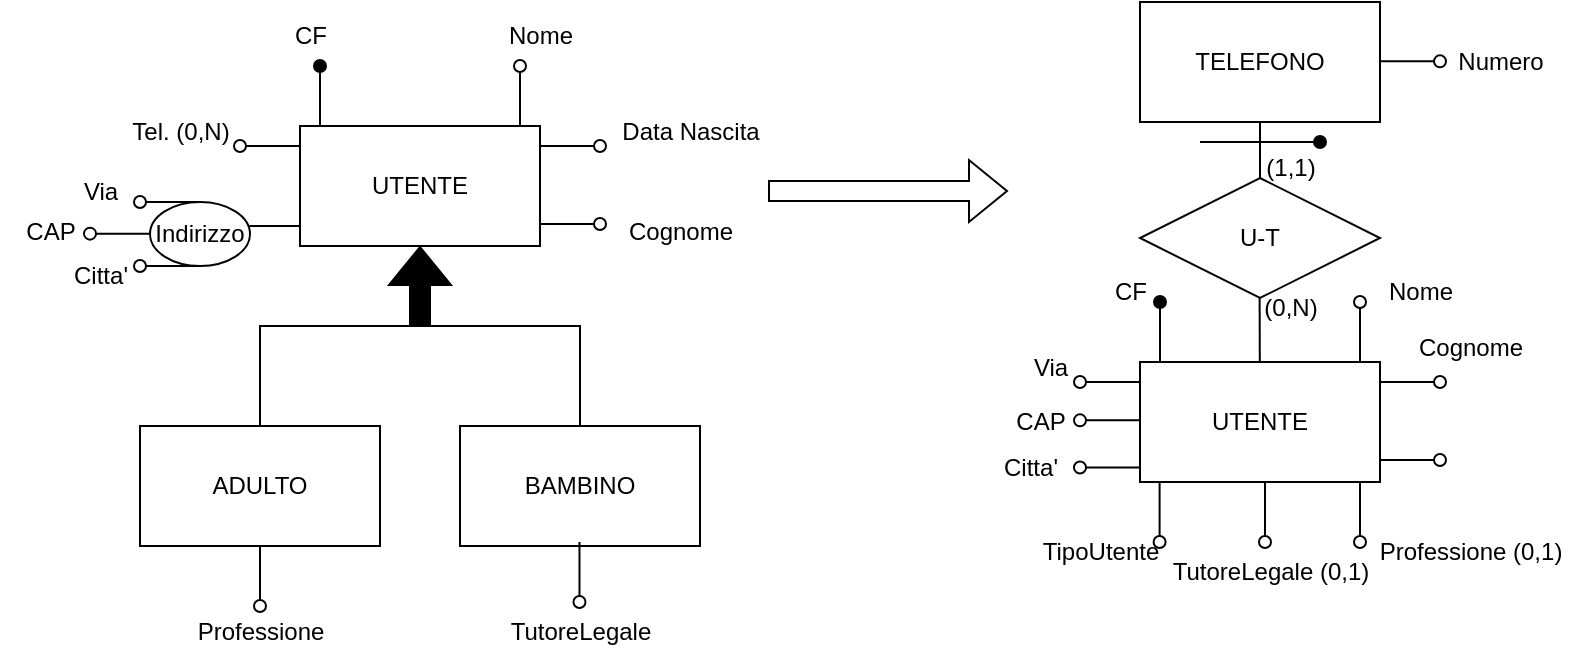 <mxfile version="26.0.11">
  <diagram name="Pagina-1" id="iFRCBZfkcTLyciFwf0aI">
    <mxGraphModel dx="2020" dy="743" grid="1" gridSize="10" guides="1" tooltips="1" connect="1" arrows="1" fold="1" page="1" pageScale="1" pageWidth="827" pageHeight="1169" math="0" shadow="0">
      <root>
        <mxCell id="0" />
        <mxCell id="1" parent="0" />
        <mxCell id="Z37jQZA_M-lKvdJ-PT8z-1" value="UTENTE" style="rounded=0;whiteSpace=wrap;html=1;" vertex="1" parent="1">
          <mxGeometry x="120" y="160" width="120" height="60" as="geometry" />
        </mxCell>
        <mxCell id="Z37jQZA_M-lKvdJ-PT8z-2" value="" style="shape=flexArrow;endArrow=classic;html=1;rounded=0;fillColor=#000000;" edge="1" parent="1">
          <mxGeometry width="50" height="50" relative="1" as="geometry">
            <mxPoint x="180" y="260" as="sourcePoint" />
            <mxPoint x="180" y="220" as="targetPoint" />
          </mxGeometry>
        </mxCell>
        <mxCell id="Z37jQZA_M-lKvdJ-PT8z-3" value="" style="endArrow=none;html=1;rounded=0;" edge="1" parent="1">
          <mxGeometry width="50" height="50" relative="1" as="geometry">
            <mxPoint x="100" y="310" as="sourcePoint" />
            <mxPoint x="180" y="260" as="targetPoint" />
            <Array as="points">
              <mxPoint x="100" y="260" />
            </Array>
          </mxGeometry>
        </mxCell>
        <mxCell id="Z37jQZA_M-lKvdJ-PT8z-4" value="" style="endArrow=none;html=1;rounded=0;" edge="1" parent="1">
          <mxGeometry width="50" height="50" relative="1" as="geometry">
            <mxPoint x="260" y="310" as="sourcePoint" />
            <mxPoint x="180" y="260" as="targetPoint" />
            <Array as="points">
              <mxPoint x="260" y="260" />
              <mxPoint x="230" y="260" />
            </Array>
          </mxGeometry>
        </mxCell>
        <mxCell id="Z37jQZA_M-lKvdJ-PT8z-5" value="ADULTO" style="rounded=0;whiteSpace=wrap;html=1;" vertex="1" parent="1">
          <mxGeometry x="40" y="310" width="120" height="60" as="geometry" />
        </mxCell>
        <mxCell id="Z37jQZA_M-lKvdJ-PT8z-6" value="BAMBINO" style="rounded=0;whiteSpace=wrap;html=1;" vertex="1" parent="1">
          <mxGeometry x="200" y="310" width="120" height="60" as="geometry" />
        </mxCell>
        <mxCell id="Z37jQZA_M-lKvdJ-PT8z-7" value="" style="endArrow=oval;html=1;rounded=0;endFill=1;" edge="1" parent="1">
          <mxGeometry width="50" height="50" relative="1" as="geometry">
            <mxPoint x="130" y="160" as="sourcePoint" />
            <mxPoint x="130" y="130" as="targetPoint" />
          </mxGeometry>
        </mxCell>
        <mxCell id="Z37jQZA_M-lKvdJ-PT8z-8" value="CF" style="text;html=1;align=center;verticalAlign=middle;resizable=0;points=[];autosize=1;strokeColor=none;fillColor=none;" vertex="1" parent="1">
          <mxGeometry x="105" y="100" width="40" height="30" as="geometry" />
        </mxCell>
        <mxCell id="Z37jQZA_M-lKvdJ-PT8z-9" value="Nome" style="text;html=1;align=center;verticalAlign=middle;resizable=0;points=[];autosize=1;strokeColor=none;fillColor=none;" vertex="1" parent="1">
          <mxGeometry x="210" y="100" width="60" height="30" as="geometry" />
        </mxCell>
        <mxCell id="Z37jQZA_M-lKvdJ-PT8z-10" value="" style="endArrow=oval;html=1;rounded=0;endFill=0;" edge="1" parent="1">
          <mxGeometry width="50" height="50" relative="1" as="geometry">
            <mxPoint x="230" y="160" as="sourcePoint" />
            <mxPoint x="230" y="130" as="targetPoint" />
          </mxGeometry>
        </mxCell>
        <mxCell id="Z37jQZA_M-lKvdJ-PT8z-11" value="Cognome" style="text;html=1;align=center;verticalAlign=middle;resizable=0;points=[];autosize=1;strokeColor=none;fillColor=none;" vertex="1" parent="1">
          <mxGeometry x="270" y="198" width="80" height="30" as="geometry" />
        </mxCell>
        <mxCell id="Z37jQZA_M-lKvdJ-PT8z-12" value="" style="endArrow=oval;html=1;rounded=0;endFill=0;" edge="1" parent="1">
          <mxGeometry width="50" height="50" relative="1" as="geometry">
            <mxPoint x="120" y="170" as="sourcePoint" />
            <mxPoint x="90" y="170" as="targetPoint" />
          </mxGeometry>
        </mxCell>
        <mxCell id="Z37jQZA_M-lKvdJ-PT8z-13" value="Tel. (0,N)" style="text;html=1;align=center;verticalAlign=middle;resizable=0;points=[];autosize=1;strokeColor=none;fillColor=none;" vertex="1" parent="1">
          <mxGeometry x="25" y="148" width="70" height="30" as="geometry" />
        </mxCell>
        <mxCell id="Z37jQZA_M-lKvdJ-PT8z-14" value="" style="endArrow=oval;html=1;rounded=0;endFill=0;" edge="1" parent="1">
          <mxGeometry width="50" height="50" relative="1" as="geometry">
            <mxPoint x="120" y="210" as="sourcePoint" />
            <mxPoint x="90" y="210" as="targetPoint" />
          </mxGeometry>
        </mxCell>
        <mxCell id="Z37jQZA_M-lKvdJ-PT8z-15" value="Indirizzo" style="ellipse;whiteSpace=wrap;html=1;" vertex="1" parent="1">
          <mxGeometry x="45" y="198" width="50" height="32" as="geometry" />
        </mxCell>
        <mxCell id="Z37jQZA_M-lKvdJ-PT8z-16" value="" style="endArrow=oval;html=1;rounded=0;endFill=0;" edge="1" parent="1">
          <mxGeometry width="50" height="50" relative="1" as="geometry">
            <mxPoint x="70" y="198" as="sourcePoint" />
            <mxPoint x="40" y="198" as="targetPoint" />
          </mxGeometry>
        </mxCell>
        <mxCell id="Z37jQZA_M-lKvdJ-PT8z-17" value="Via" style="text;html=1;align=center;verticalAlign=middle;resizable=0;points=[];autosize=1;strokeColor=none;fillColor=none;" vertex="1" parent="1">
          <mxGeometry y="178" width="40" height="30" as="geometry" />
        </mxCell>
        <mxCell id="Z37jQZA_M-lKvdJ-PT8z-18" value="" style="endArrow=oval;html=1;rounded=0;endFill=0;" edge="1" parent="1">
          <mxGeometry width="50" height="50" relative="1" as="geometry">
            <mxPoint x="45" y="213.83" as="sourcePoint" />
            <mxPoint x="15" y="213.83" as="targetPoint" />
          </mxGeometry>
        </mxCell>
        <mxCell id="Z37jQZA_M-lKvdJ-PT8z-19" value="CAP" style="text;html=1;align=center;verticalAlign=middle;resizable=0;points=[];autosize=1;strokeColor=none;fillColor=none;" vertex="1" parent="1">
          <mxGeometry x="-30" y="198" width="50" height="30" as="geometry" />
        </mxCell>
        <mxCell id="Z37jQZA_M-lKvdJ-PT8z-20" value="" style="endArrow=oval;html=1;rounded=0;endFill=0;" edge="1" parent="1">
          <mxGeometry width="50" height="50" relative="1" as="geometry">
            <mxPoint x="70" y="230" as="sourcePoint" />
            <mxPoint x="40" y="230" as="targetPoint" />
          </mxGeometry>
        </mxCell>
        <mxCell id="Z37jQZA_M-lKvdJ-PT8z-21" value="Citta&#39;" style="text;html=1;align=center;verticalAlign=middle;resizable=0;points=[];autosize=1;strokeColor=none;fillColor=none;" vertex="1" parent="1">
          <mxGeometry x="-5" y="220" width="50" height="30" as="geometry" />
        </mxCell>
        <mxCell id="Z37jQZA_M-lKvdJ-PT8z-22" value="" style="endArrow=oval;html=1;rounded=0;endFill=0;" edge="1" parent="1">
          <mxGeometry width="50" height="50" relative="1" as="geometry">
            <mxPoint x="240" y="170" as="sourcePoint" />
            <mxPoint x="270" y="170" as="targetPoint" />
          </mxGeometry>
        </mxCell>
        <mxCell id="Z37jQZA_M-lKvdJ-PT8z-23" value="Data Nascita" style="text;html=1;align=center;verticalAlign=middle;resizable=0;points=[];autosize=1;strokeColor=none;fillColor=none;" vertex="1" parent="1">
          <mxGeometry x="270" y="148" width="90" height="30" as="geometry" />
        </mxCell>
        <mxCell id="Z37jQZA_M-lKvdJ-PT8z-24" value="" style="endArrow=oval;html=1;rounded=0;endFill=0;" edge="1" parent="1">
          <mxGeometry width="50" height="50" relative="1" as="geometry">
            <mxPoint x="240" y="209" as="sourcePoint" />
            <mxPoint x="270" y="209" as="targetPoint" />
          </mxGeometry>
        </mxCell>
        <mxCell id="Z37jQZA_M-lKvdJ-PT8z-25" value="" style="endArrow=oval;html=1;rounded=0;endFill=0;" edge="1" parent="1">
          <mxGeometry width="50" height="50" relative="1" as="geometry">
            <mxPoint x="100" y="370" as="sourcePoint" />
            <mxPoint x="100" y="400" as="targetPoint" />
          </mxGeometry>
        </mxCell>
        <mxCell id="Z37jQZA_M-lKvdJ-PT8z-26" value="" style="endArrow=oval;html=1;rounded=0;endFill=0;" edge="1" parent="1">
          <mxGeometry width="50" height="50" relative="1" as="geometry">
            <mxPoint x="259.74" y="368" as="sourcePoint" />
            <mxPoint x="259.74" y="398" as="targetPoint" />
          </mxGeometry>
        </mxCell>
        <mxCell id="Z37jQZA_M-lKvdJ-PT8z-27" value="Professione" style="text;html=1;align=center;verticalAlign=middle;resizable=0;points=[];autosize=1;strokeColor=none;fillColor=none;" vertex="1" parent="1">
          <mxGeometry x="55" y="398" width="90" height="30" as="geometry" />
        </mxCell>
        <mxCell id="Z37jQZA_M-lKvdJ-PT8z-28" value="TutoreLegale" style="text;html=1;align=center;verticalAlign=middle;resizable=0;points=[];autosize=1;strokeColor=none;fillColor=none;" vertex="1" parent="1">
          <mxGeometry x="215" y="398" width="90" height="30" as="geometry" />
        </mxCell>
        <mxCell id="Z37jQZA_M-lKvdJ-PT8z-29" value="" style="shape=flexArrow;endArrow=classic;html=1;rounded=0;" edge="1" parent="1">
          <mxGeometry width="50" height="50" relative="1" as="geometry">
            <mxPoint x="354" y="192.5" as="sourcePoint" />
            <mxPoint x="474" y="192.5" as="targetPoint" />
          </mxGeometry>
        </mxCell>
        <mxCell id="Z37jQZA_M-lKvdJ-PT8z-31" value="UTENTE" style="rounded=0;whiteSpace=wrap;html=1;" vertex="1" parent="1">
          <mxGeometry x="540" y="278" width="120" height="60" as="geometry" />
        </mxCell>
        <mxCell id="Z37jQZA_M-lKvdJ-PT8z-32" value="" style="endArrow=oval;html=1;rounded=0;endFill=1;" edge="1" parent="1">
          <mxGeometry width="50" height="50" relative="1" as="geometry">
            <mxPoint x="550" y="278" as="sourcePoint" />
            <mxPoint x="550" y="248" as="targetPoint" />
          </mxGeometry>
        </mxCell>
        <mxCell id="Z37jQZA_M-lKvdJ-PT8z-33" value="CF" style="text;html=1;align=center;verticalAlign=middle;resizable=0;points=[];autosize=1;strokeColor=none;fillColor=none;" vertex="1" parent="1">
          <mxGeometry x="515" y="228" width="40" height="30" as="geometry" />
        </mxCell>
        <mxCell id="Z37jQZA_M-lKvdJ-PT8z-34" value="Nome" style="text;html=1;align=center;verticalAlign=middle;resizable=0;points=[];autosize=1;strokeColor=none;fillColor=none;" vertex="1" parent="1">
          <mxGeometry x="650" y="228" width="60" height="30" as="geometry" />
        </mxCell>
        <mxCell id="Z37jQZA_M-lKvdJ-PT8z-35" value="" style="endArrow=oval;html=1;rounded=0;endFill=0;" edge="1" parent="1">
          <mxGeometry width="50" height="50" relative="1" as="geometry">
            <mxPoint x="650" y="278" as="sourcePoint" />
            <mxPoint x="650" y="248" as="targetPoint" />
          </mxGeometry>
        </mxCell>
        <mxCell id="Z37jQZA_M-lKvdJ-PT8z-36" value="Cognome" style="text;html=1;align=center;verticalAlign=middle;resizable=0;points=[];autosize=1;strokeColor=none;fillColor=none;" vertex="1" parent="1">
          <mxGeometry x="665" y="256" width="80" height="30" as="geometry" />
        </mxCell>
        <mxCell id="Z37jQZA_M-lKvdJ-PT8z-37" value="" style="endArrow=oval;html=1;rounded=0;endFill=0;" edge="1" parent="1">
          <mxGeometry width="50" height="50" relative="1" as="geometry">
            <mxPoint x="540" y="288" as="sourcePoint" />
            <mxPoint x="510" y="288" as="targetPoint" />
          </mxGeometry>
        </mxCell>
        <mxCell id="Z37jQZA_M-lKvdJ-PT8z-38" value="" style="endArrow=oval;html=1;rounded=0;endFill=0;" edge="1" parent="1">
          <mxGeometry width="50" height="50" relative="1" as="geometry">
            <mxPoint x="540" y="307.17" as="sourcePoint" />
            <mxPoint x="510" y="307.17" as="targetPoint" />
          </mxGeometry>
        </mxCell>
        <mxCell id="Z37jQZA_M-lKvdJ-PT8z-39" value="Via" style="text;html=1;align=center;verticalAlign=middle;resizable=0;points=[];autosize=1;strokeColor=none;fillColor=none;" vertex="1" parent="1">
          <mxGeometry x="475" y="266" width="40" height="30" as="geometry" />
        </mxCell>
        <mxCell id="Z37jQZA_M-lKvdJ-PT8z-40" value="CAP" style="text;html=1;align=center;verticalAlign=middle;resizable=0;points=[];autosize=1;strokeColor=none;fillColor=none;" vertex="1" parent="1">
          <mxGeometry x="465" y="293" width="50" height="30" as="geometry" />
        </mxCell>
        <mxCell id="Z37jQZA_M-lKvdJ-PT8z-41" value="" style="endArrow=oval;html=1;rounded=0;endFill=0;" edge="1" parent="1">
          <mxGeometry width="50" height="50" relative="1" as="geometry">
            <mxPoint x="540" y="330.72" as="sourcePoint" />
            <mxPoint x="510" y="330.72" as="targetPoint" />
          </mxGeometry>
        </mxCell>
        <mxCell id="Z37jQZA_M-lKvdJ-PT8z-42" value="Citta&#39;" style="text;html=1;align=center;verticalAlign=middle;resizable=0;points=[];autosize=1;strokeColor=none;fillColor=none;" vertex="1" parent="1">
          <mxGeometry x="460" y="316" width="50" height="30" as="geometry" />
        </mxCell>
        <mxCell id="Z37jQZA_M-lKvdJ-PT8z-43" value="" style="endArrow=oval;html=1;rounded=0;endFill=0;" edge="1" parent="1">
          <mxGeometry width="50" height="50" relative="1" as="geometry">
            <mxPoint x="660" y="288" as="sourcePoint" />
            <mxPoint x="690" y="288" as="targetPoint" />
          </mxGeometry>
        </mxCell>
        <mxCell id="Z37jQZA_M-lKvdJ-PT8z-44" value="" style="endArrow=oval;html=1;rounded=0;endFill=0;" edge="1" parent="1">
          <mxGeometry width="50" height="50" relative="1" as="geometry">
            <mxPoint x="660" y="327" as="sourcePoint" />
            <mxPoint x="690" y="327" as="targetPoint" />
          </mxGeometry>
        </mxCell>
        <mxCell id="Z37jQZA_M-lKvdJ-PT8z-47" value="" style="endArrow=oval;html=1;rounded=0;endFill=0;" edge="1" parent="1">
          <mxGeometry width="50" height="50" relative="1" as="geometry">
            <mxPoint x="650" y="338" as="sourcePoint" />
            <mxPoint x="650" y="368" as="targetPoint" />
          </mxGeometry>
        </mxCell>
        <mxCell id="Z37jQZA_M-lKvdJ-PT8z-48" value="TELEFONO" style="rounded=0;whiteSpace=wrap;html=1;" vertex="1" parent="1">
          <mxGeometry x="540" y="98" width="120" height="60" as="geometry" />
        </mxCell>
        <mxCell id="Z37jQZA_M-lKvdJ-PT8z-49" value="" style="endArrow=oval;html=1;rounded=0;endFill=0;" edge="1" parent="1">
          <mxGeometry width="50" height="50" relative="1" as="geometry">
            <mxPoint x="660" y="127.68" as="sourcePoint" />
            <mxPoint x="690" y="127.68" as="targetPoint" />
          </mxGeometry>
        </mxCell>
        <mxCell id="Z37jQZA_M-lKvdJ-PT8z-50" value="Numero" style="text;html=1;align=center;verticalAlign=middle;resizable=0;points=[];autosize=1;strokeColor=none;fillColor=none;" vertex="1" parent="1">
          <mxGeometry x="685" y="113" width="70" height="30" as="geometry" />
        </mxCell>
        <mxCell id="Z37jQZA_M-lKvdJ-PT8z-51" value="U-T" style="rhombus;whiteSpace=wrap;html=1;" vertex="1" parent="1">
          <mxGeometry x="540" y="186" width="120" height="60" as="geometry" />
        </mxCell>
        <mxCell id="Z37jQZA_M-lKvdJ-PT8z-52" value="" style="endArrow=none;html=1;rounded=0;exitX=0.5;exitY=0;exitDx=0;exitDy=0;" edge="1" parent="1" source="Z37jQZA_M-lKvdJ-PT8z-51">
          <mxGeometry width="50" height="50" relative="1" as="geometry">
            <mxPoint x="550" y="208" as="sourcePoint" />
            <mxPoint x="600" y="158" as="targetPoint" />
          </mxGeometry>
        </mxCell>
        <mxCell id="Z37jQZA_M-lKvdJ-PT8z-53" value="" style="endArrow=none;html=1;rounded=0;" edge="1" parent="1" source="Z37jQZA_M-lKvdJ-PT8z-31">
          <mxGeometry width="50" height="50" relative="1" as="geometry">
            <mxPoint x="599.81" y="274" as="sourcePoint" />
            <mxPoint x="599.81" y="246" as="targetPoint" />
          </mxGeometry>
        </mxCell>
        <mxCell id="Z37jQZA_M-lKvdJ-PT8z-54" value="(0,N)" style="text;html=1;align=center;verticalAlign=middle;resizable=0;points=[];autosize=1;strokeColor=none;fillColor=none;" vertex="1" parent="1">
          <mxGeometry x="590" y="236" width="50" height="30" as="geometry" />
        </mxCell>
        <mxCell id="Z37jQZA_M-lKvdJ-PT8z-55" value="" style="endArrow=oval;html=1;rounded=0;endFill=1;" edge="1" parent="1">
          <mxGeometry width="50" height="50" relative="1" as="geometry">
            <mxPoint x="570" y="168" as="sourcePoint" />
            <mxPoint x="630" y="168" as="targetPoint" />
          </mxGeometry>
        </mxCell>
        <mxCell id="Z37jQZA_M-lKvdJ-PT8z-56" value="(1,1)" style="text;html=1;align=center;verticalAlign=middle;resizable=0;points=[];autosize=1;strokeColor=none;fillColor=none;" vertex="1" parent="1">
          <mxGeometry x="590" y="166" width="50" height="30" as="geometry" />
        </mxCell>
        <mxCell id="Z37jQZA_M-lKvdJ-PT8z-57" value="" style="endArrow=oval;html=1;rounded=0;endFill=0;" edge="1" parent="1">
          <mxGeometry width="50" height="50" relative="1" as="geometry">
            <mxPoint x="549.8" y="338" as="sourcePoint" />
            <mxPoint x="549.8" y="368" as="targetPoint" />
          </mxGeometry>
        </mxCell>
        <mxCell id="Z37jQZA_M-lKvdJ-PT8z-58" value="TipoUtente" style="text;html=1;align=center;verticalAlign=middle;resizable=0;points=[];autosize=1;strokeColor=none;fillColor=none;" vertex="1" parent="1">
          <mxGeometry x="480" y="358" width="80" height="30" as="geometry" />
        </mxCell>
        <mxCell id="Z37jQZA_M-lKvdJ-PT8z-59" value="Professione (0,1)" style="text;html=1;align=center;verticalAlign=middle;resizable=0;points=[];autosize=1;strokeColor=none;fillColor=none;" vertex="1" parent="1">
          <mxGeometry x="650" y="358" width="110" height="30" as="geometry" />
        </mxCell>
        <mxCell id="Z37jQZA_M-lKvdJ-PT8z-60" value="" style="endArrow=oval;html=1;rounded=0;endFill=0;" edge="1" parent="1">
          <mxGeometry width="50" height="50" relative="1" as="geometry">
            <mxPoint x="602.5" y="338" as="sourcePoint" />
            <mxPoint x="602.5" y="368" as="targetPoint" />
          </mxGeometry>
        </mxCell>
        <mxCell id="Z37jQZA_M-lKvdJ-PT8z-61" value="TutoreLegale (0,1)" style="text;html=1;align=center;verticalAlign=middle;resizable=0;points=[];autosize=1;strokeColor=none;fillColor=none;" vertex="1" parent="1">
          <mxGeometry x="545" y="368" width="120" height="30" as="geometry" />
        </mxCell>
      </root>
    </mxGraphModel>
  </diagram>
</mxfile>
